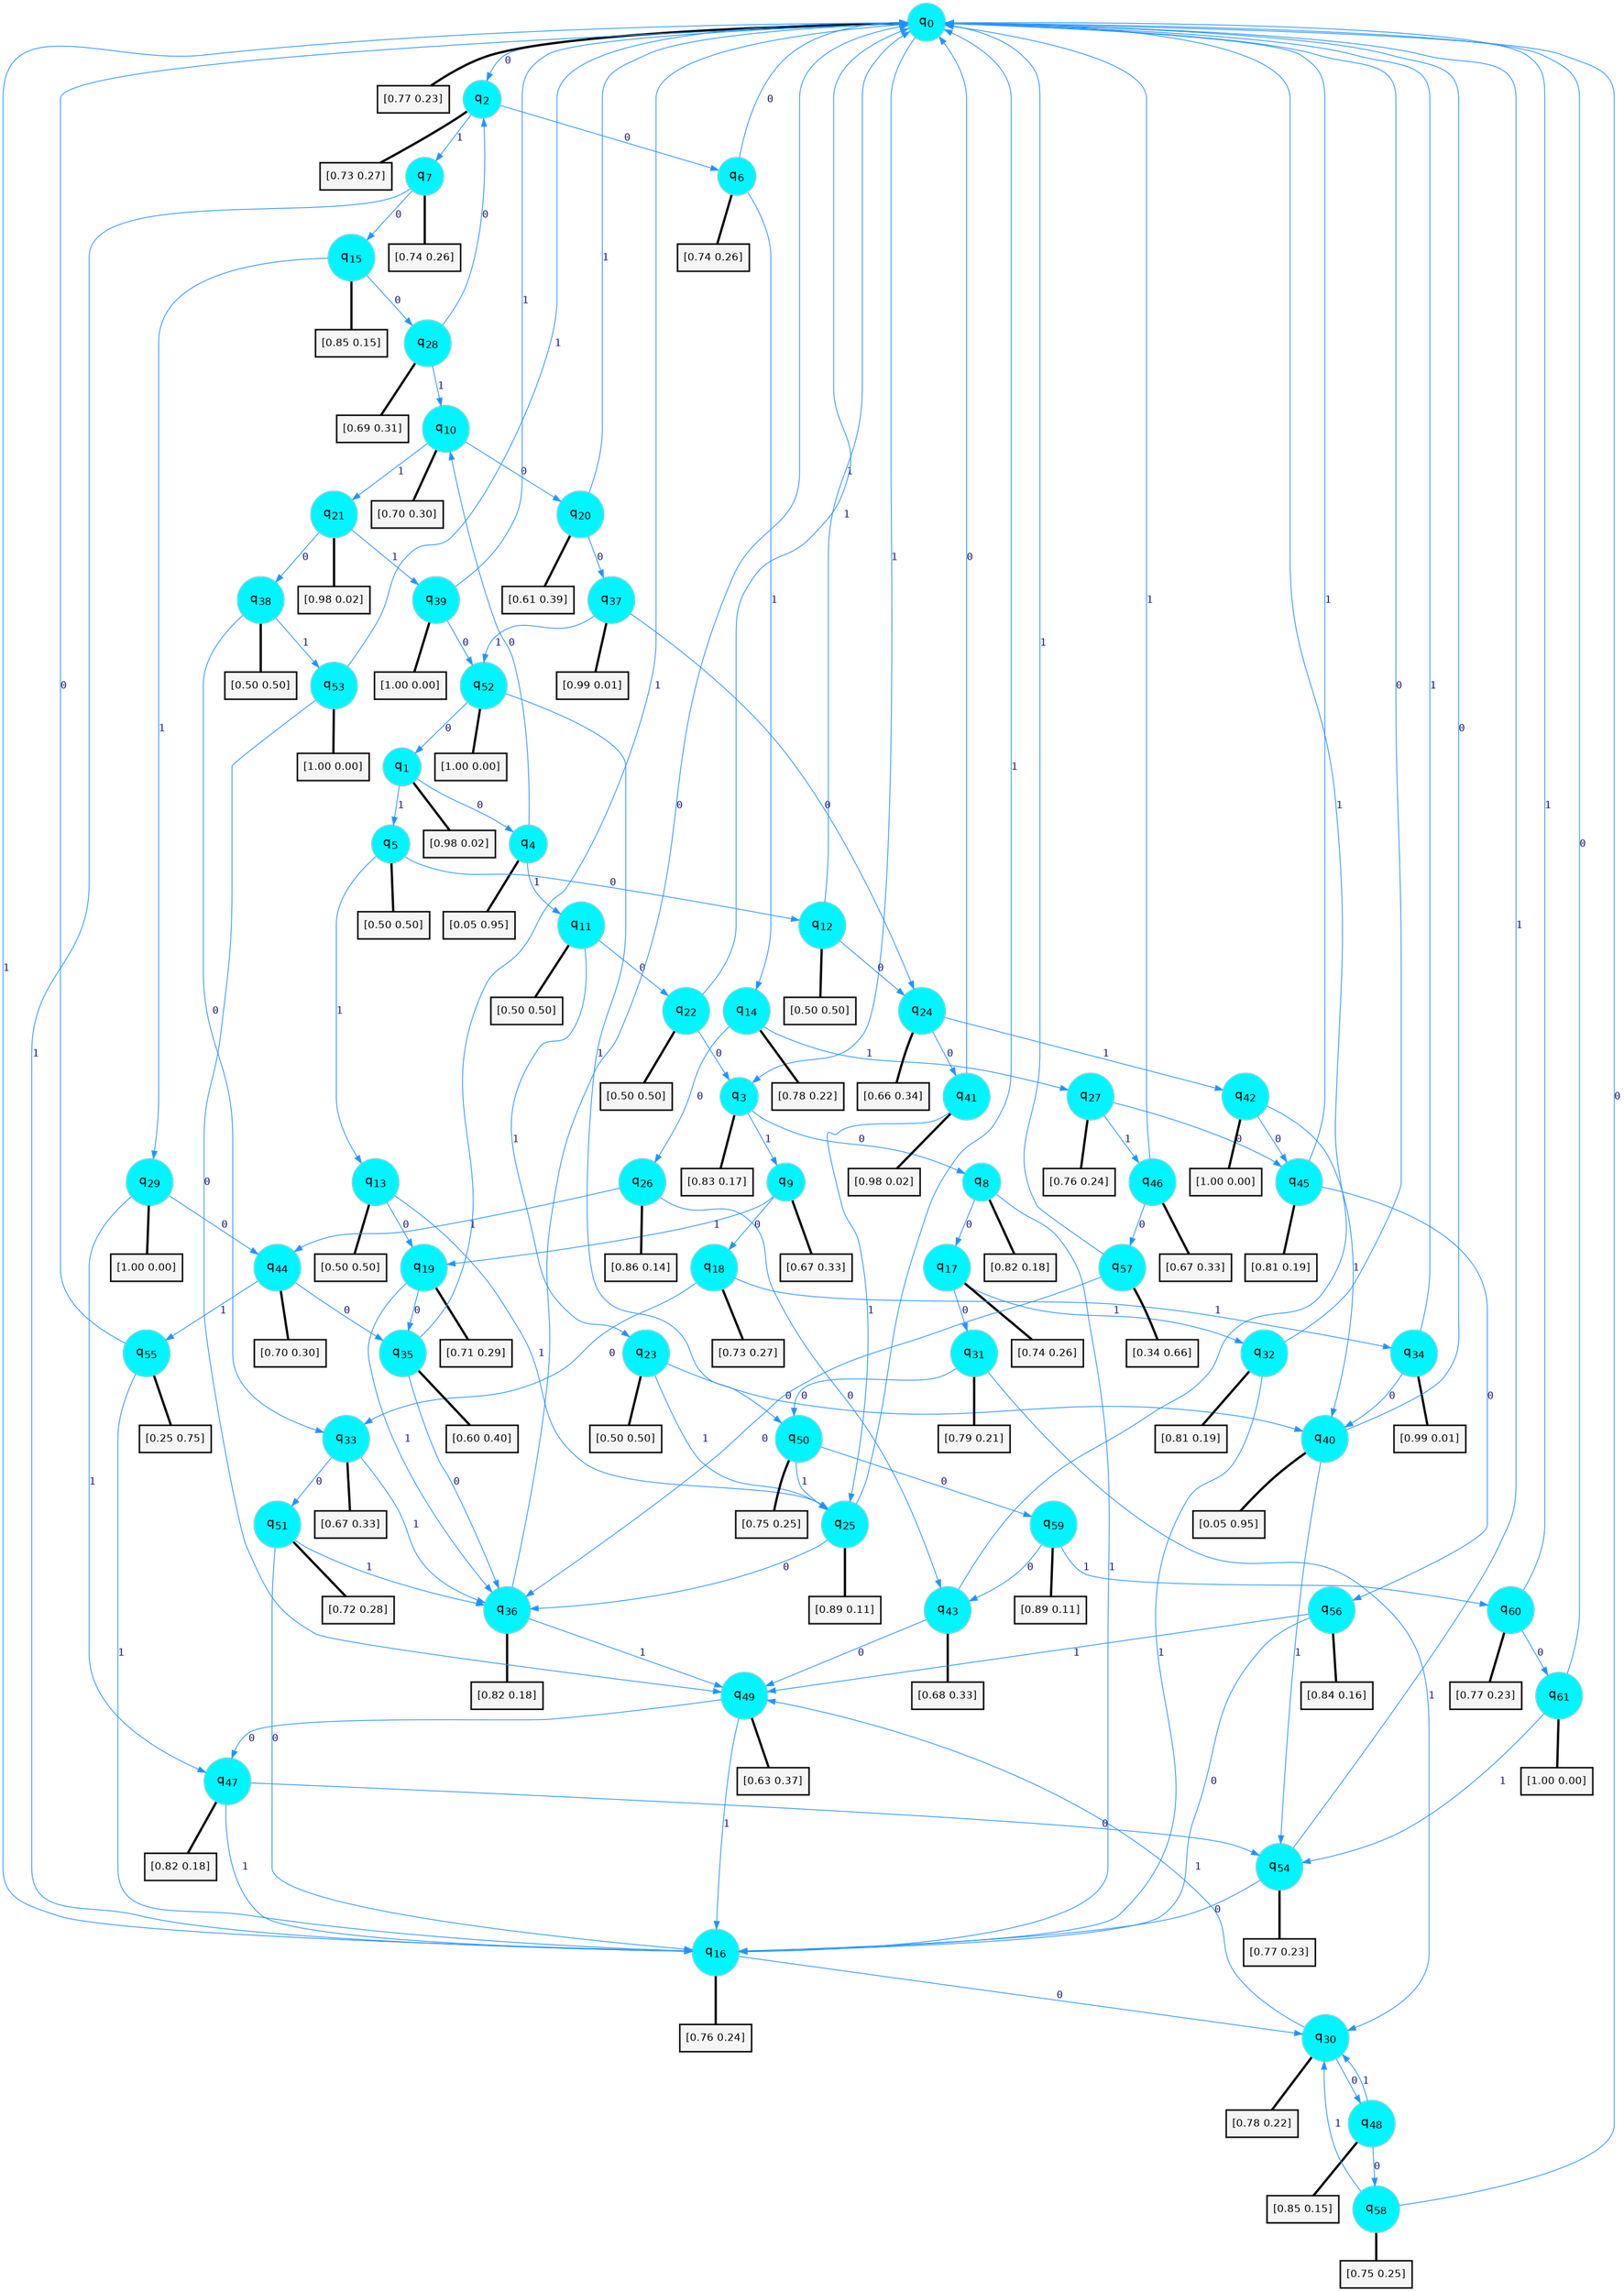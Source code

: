 digraph G {
graph [
bgcolor=transparent, dpi=300, rankdir=TD, size="40,25"];
node [
color=gray, fillcolor=turquoise1, fontcolor=black, fontname=Helvetica, fontsize=16, fontweight=bold, shape=circle, style=filled];
edge [
arrowsize=1, color=dodgerblue1, fontcolor=midnightblue, fontname=courier, fontweight=bold, penwidth=1, style=solid, weight=20];
0[label=<q<SUB>0</SUB>>];
1[label=<q<SUB>1</SUB>>];
2[label=<q<SUB>2</SUB>>];
3[label=<q<SUB>3</SUB>>];
4[label=<q<SUB>4</SUB>>];
5[label=<q<SUB>5</SUB>>];
6[label=<q<SUB>6</SUB>>];
7[label=<q<SUB>7</SUB>>];
8[label=<q<SUB>8</SUB>>];
9[label=<q<SUB>9</SUB>>];
10[label=<q<SUB>10</SUB>>];
11[label=<q<SUB>11</SUB>>];
12[label=<q<SUB>12</SUB>>];
13[label=<q<SUB>13</SUB>>];
14[label=<q<SUB>14</SUB>>];
15[label=<q<SUB>15</SUB>>];
16[label=<q<SUB>16</SUB>>];
17[label=<q<SUB>17</SUB>>];
18[label=<q<SUB>18</SUB>>];
19[label=<q<SUB>19</SUB>>];
20[label=<q<SUB>20</SUB>>];
21[label=<q<SUB>21</SUB>>];
22[label=<q<SUB>22</SUB>>];
23[label=<q<SUB>23</SUB>>];
24[label=<q<SUB>24</SUB>>];
25[label=<q<SUB>25</SUB>>];
26[label=<q<SUB>26</SUB>>];
27[label=<q<SUB>27</SUB>>];
28[label=<q<SUB>28</SUB>>];
29[label=<q<SUB>29</SUB>>];
30[label=<q<SUB>30</SUB>>];
31[label=<q<SUB>31</SUB>>];
32[label=<q<SUB>32</SUB>>];
33[label=<q<SUB>33</SUB>>];
34[label=<q<SUB>34</SUB>>];
35[label=<q<SUB>35</SUB>>];
36[label=<q<SUB>36</SUB>>];
37[label=<q<SUB>37</SUB>>];
38[label=<q<SUB>38</SUB>>];
39[label=<q<SUB>39</SUB>>];
40[label=<q<SUB>40</SUB>>];
41[label=<q<SUB>41</SUB>>];
42[label=<q<SUB>42</SUB>>];
43[label=<q<SUB>43</SUB>>];
44[label=<q<SUB>44</SUB>>];
45[label=<q<SUB>45</SUB>>];
46[label=<q<SUB>46</SUB>>];
47[label=<q<SUB>47</SUB>>];
48[label=<q<SUB>48</SUB>>];
49[label=<q<SUB>49</SUB>>];
50[label=<q<SUB>50</SUB>>];
51[label=<q<SUB>51</SUB>>];
52[label=<q<SUB>52</SUB>>];
53[label=<q<SUB>53</SUB>>];
54[label=<q<SUB>54</SUB>>];
55[label=<q<SUB>55</SUB>>];
56[label=<q<SUB>56</SUB>>];
57[label=<q<SUB>57</SUB>>];
58[label=<q<SUB>58</SUB>>];
59[label=<q<SUB>59</SUB>>];
60[label=<q<SUB>60</SUB>>];
61[label=<q<SUB>61</SUB>>];
62[label="[0.77 0.23]", shape=box,fontcolor=black, fontname=Helvetica, fontsize=14, penwidth=2, fillcolor=whitesmoke,color=black];
63[label="[0.98 0.02]", shape=box,fontcolor=black, fontname=Helvetica, fontsize=14, penwidth=2, fillcolor=whitesmoke,color=black];
64[label="[0.73 0.27]", shape=box,fontcolor=black, fontname=Helvetica, fontsize=14, penwidth=2, fillcolor=whitesmoke,color=black];
65[label="[0.83 0.17]", shape=box,fontcolor=black, fontname=Helvetica, fontsize=14, penwidth=2, fillcolor=whitesmoke,color=black];
66[label="[0.05 0.95]", shape=box,fontcolor=black, fontname=Helvetica, fontsize=14, penwidth=2, fillcolor=whitesmoke,color=black];
67[label="[0.50 0.50]", shape=box,fontcolor=black, fontname=Helvetica, fontsize=14, penwidth=2, fillcolor=whitesmoke,color=black];
68[label="[0.74 0.26]", shape=box,fontcolor=black, fontname=Helvetica, fontsize=14, penwidth=2, fillcolor=whitesmoke,color=black];
69[label="[0.74 0.26]", shape=box,fontcolor=black, fontname=Helvetica, fontsize=14, penwidth=2, fillcolor=whitesmoke,color=black];
70[label="[0.82 0.18]", shape=box,fontcolor=black, fontname=Helvetica, fontsize=14, penwidth=2, fillcolor=whitesmoke,color=black];
71[label="[0.67 0.33]", shape=box,fontcolor=black, fontname=Helvetica, fontsize=14, penwidth=2, fillcolor=whitesmoke,color=black];
72[label="[0.70 0.30]", shape=box,fontcolor=black, fontname=Helvetica, fontsize=14, penwidth=2, fillcolor=whitesmoke,color=black];
73[label="[0.50 0.50]", shape=box,fontcolor=black, fontname=Helvetica, fontsize=14, penwidth=2, fillcolor=whitesmoke,color=black];
74[label="[0.50 0.50]", shape=box,fontcolor=black, fontname=Helvetica, fontsize=14, penwidth=2, fillcolor=whitesmoke,color=black];
75[label="[0.50 0.50]", shape=box,fontcolor=black, fontname=Helvetica, fontsize=14, penwidth=2, fillcolor=whitesmoke,color=black];
76[label="[0.78 0.22]", shape=box,fontcolor=black, fontname=Helvetica, fontsize=14, penwidth=2, fillcolor=whitesmoke,color=black];
77[label="[0.85 0.15]", shape=box,fontcolor=black, fontname=Helvetica, fontsize=14, penwidth=2, fillcolor=whitesmoke,color=black];
78[label="[0.76 0.24]", shape=box,fontcolor=black, fontname=Helvetica, fontsize=14, penwidth=2, fillcolor=whitesmoke,color=black];
79[label="[0.74 0.26]", shape=box,fontcolor=black, fontname=Helvetica, fontsize=14, penwidth=2, fillcolor=whitesmoke,color=black];
80[label="[0.73 0.27]", shape=box,fontcolor=black, fontname=Helvetica, fontsize=14, penwidth=2, fillcolor=whitesmoke,color=black];
81[label="[0.71 0.29]", shape=box,fontcolor=black, fontname=Helvetica, fontsize=14, penwidth=2, fillcolor=whitesmoke,color=black];
82[label="[0.61 0.39]", shape=box,fontcolor=black, fontname=Helvetica, fontsize=14, penwidth=2, fillcolor=whitesmoke,color=black];
83[label="[0.98 0.02]", shape=box,fontcolor=black, fontname=Helvetica, fontsize=14, penwidth=2, fillcolor=whitesmoke,color=black];
84[label="[0.50 0.50]", shape=box,fontcolor=black, fontname=Helvetica, fontsize=14, penwidth=2, fillcolor=whitesmoke,color=black];
85[label="[0.50 0.50]", shape=box,fontcolor=black, fontname=Helvetica, fontsize=14, penwidth=2, fillcolor=whitesmoke,color=black];
86[label="[0.66 0.34]", shape=box,fontcolor=black, fontname=Helvetica, fontsize=14, penwidth=2, fillcolor=whitesmoke,color=black];
87[label="[0.89 0.11]", shape=box,fontcolor=black, fontname=Helvetica, fontsize=14, penwidth=2, fillcolor=whitesmoke,color=black];
88[label="[0.86 0.14]", shape=box,fontcolor=black, fontname=Helvetica, fontsize=14, penwidth=2, fillcolor=whitesmoke,color=black];
89[label="[0.76 0.24]", shape=box,fontcolor=black, fontname=Helvetica, fontsize=14, penwidth=2, fillcolor=whitesmoke,color=black];
90[label="[0.69 0.31]", shape=box,fontcolor=black, fontname=Helvetica, fontsize=14, penwidth=2, fillcolor=whitesmoke,color=black];
91[label="[1.00 0.00]", shape=box,fontcolor=black, fontname=Helvetica, fontsize=14, penwidth=2, fillcolor=whitesmoke,color=black];
92[label="[0.78 0.22]", shape=box,fontcolor=black, fontname=Helvetica, fontsize=14, penwidth=2, fillcolor=whitesmoke,color=black];
93[label="[0.79 0.21]", shape=box,fontcolor=black, fontname=Helvetica, fontsize=14, penwidth=2, fillcolor=whitesmoke,color=black];
94[label="[0.81 0.19]", shape=box,fontcolor=black, fontname=Helvetica, fontsize=14, penwidth=2, fillcolor=whitesmoke,color=black];
95[label="[0.67 0.33]", shape=box,fontcolor=black, fontname=Helvetica, fontsize=14, penwidth=2, fillcolor=whitesmoke,color=black];
96[label="[0.99 0.01]", shape=box,fontcolor=black, fontname=Helvetica, fontsize=14, penwidth=2, fillcolor=whitesmoke,color=black];
97[label="[0.60 0.40]", shape=box,fontcolor=black, fontname=Helvetica, fontsize=14, penwidth=2, fillcolor=whitesmoke,color=black];
98[label="[0.82 0.18]", shape=box,fontcolor=black, fontname=Helvetica, fontsize=14, penwidth=2, fillcolor=whitesmoke,color=black];
99[label="[0.99 0.01]", shape=box,fontcolor=black, fontname=Helvetica, fontsize=14, penwidth=2, fillcolor=whitesmoke,color=black];
100[label="[0.50 0.50]", shape=box,fontcolor=black, fontname=Helvetica, fontsize=14, penwidth=2, fillcolor=whitesmoke,color=black];
101[label="[1.00 0.00]", shape=box,fontcolor=black, fontname=Helvetica, fontsize=14, penwidth=2, fillcolor=whitesmoke,color=black];
102[label="[0.05 0.95]", shape=box,fontcolor=black, fontname=Helvetica, fontsize=14, penwidth=2, fillcolor=whitesmoke,color=black];
103[label="[0.98 0.02]", shape=box,fontcolor=black, fontname=Helvetica, fontsize=14, penwidth=2, fillcolor=whitesmoke,color=black];
104[label="[1.00 0.00]", shape=box,fontcolor=black, fontname=Helvetica, fontsize=14, penwidth=2, fillcolor=whitesmoke,color=black];
105[label="[0.68 0.33]", shape=box,fontcolor=black, fontname=Helvetica, fontsize=14, penwidth=2, fillcolor=whitesmoke,color=black];
106[label="[0.70 0.30]", shape=box,fontcolor=black, fontname=Helvetica, fontsize=14, penwidth=2, fillcolor=whitesmoke,color=black];
107[label="[0.81 0.19]", shape=box,fontcolor=black, fontname=Helvetica, fontsize=14, penwidth=2, fillcolor=whitesmoke,color=black];
108[label="[0.67 0.33]", shape=box,fontcolor=black, fontname=Helvetica, fontsize=14, penwidth=2, fillcolor=whitesmoke,color=black];
109[label="[0.82 0.18]", shape=box,fontcolor=black, fontname=Helvetica, fontsize=14, penwidth=2, fillcolor=whitesmoke,color=black];
110[label="[0.85 0.15]", shape=box,fontcolor=black, fontname=Helvetica, fontsize=14, penwidth=2, fillcolor=whitesmoke,color=black];
111[label="[0.63 0.37]", shape=box,fontcolor=black, fontname=Helvetica, fontsize=14, penwidth=2, fillcolor=whitesmoke,color=black];
112[label="[0.75 0.25]", shape=box,fontcolor=black, fontname=Helvetica, fontsize=14, penwidth=2, fillcolor=whitesmoke,color=black];
113[label="[0.72 0.28]", shape=box,fontcolor=black, fontname=Helvetica, fontsize=14, penwidth=2, fillcolor=whitesmoke,color=black];
114[label="[1.00 0.00]", shape=box,fontcolor=black, fontname=Helvetica, fontsize=14, penwidth=2, fillcolor=whitesmoke,color=black];
115[label="[1.00 0.00]", shape=box,fontcolor=black, fontname=Helvetica, fontsize=14, penwidth=2, fillcolor=whitesmoke,color=black];
116[label="[0.77 0.23]", shape=box,fontcolor=black, fontname=Helvetica, fontsize=14, penwidth=2, fillcolor=whitesmoke,color=black];
117[label="[0.25 0.75]", shape=box,fontcolor=black, fontname=Helvetica, fontsize=14, penwidth=2, fillcolor=whitesmoke,color=black];
118[label="[0.84 0.16]", shape=box,fontcolor=black, fontname=Helvetica, fontsize=14, penwidth=2, fillcolor=whitesmoke,color=black];
119[label="[0.34 0.66]", shape=box,fontcolor=black, fontname=Helvetica, fontsize=14, penwidth=2, fillcolor=whitesmoke,color=black];
120[label="[0.75 0.25]", shape=box,fontcolor=black, fontname=Helvetica, fontsize=14, penwidth=2, fillcolor=whitesmoke,color=black];
121[label="[0.89 0.11]", shape=box,fontcolor=black, fontname=Helvetica, fontsize=14, penwidth=2, fillcolor=whitesmoke,color=black];
122[label="[0.77 0.23]", shape=box,fontcolor=black, fontname=Helvetica, fontsize=14, penwidth=2, fillcolor=whitesmoke,color=black];
123[label="[1.00 0.00]", shape=box,fontcolor=black, fontname=Helvetica, fontsize=14, penwidth=2, fillcolor=whitesmoke,color=black];
0->2 [label=0];
0->3 [label=1];
0->62 [arrowhead=none, penwidth=3,color=black];
1->4 [label=0];
1->5 [label=1];
1->63 [arrowhead=none, penwidth=3,color=black];
2->6 [label=0];
2->7 [label=1];
2->64 [arrowhead=none, penwidth=3,color=black];
3->8 [label=0];
3->9 [label=1];
3->65 [arrowhead=none, penwidth=3,color=black];
4->10 [label=0];
4->11 [label=1];
4->66 [arrowhead=none, penwidth=3,color=black];
5->12 [label=0];
5->13 [label=1];
5->67 [arrowhead=none, penwidth=3,color=black];
6->0 [label=0];
6->14 [label=1];
6->68 [arrowhead=none, penwidth=3,color=black];
7->15 [label=0];
7->16 [label=1];
7->69 [arrowhead=none, penwidth=3,color=black];
8->17 [label=0];
8->16 [label=1];
8->70 [arrowhead=none, penwidth=3,color=black];
9->18 [label=0];
9->19 [label=1];
9->71 [arrowhead=none, penwidth=3,color=black];
10->20 [label=0];
10->21 [label=1];
10->72 [arrowhead=none, penwidth=3,color=black];
11->22 [label=0];
11->23 [label=1];
11->73 [arrowhead=none, penwidth=3,color=black];
12->24 [label=0];
12->0 [label=1];
12->74 [arrowhead=none, penwidth=3,color=black];
13->19 [label=0];
13->25 [label=1];
13->75 [arrowhead=none, penwidth=3,color=black];
14->26 [label=0];
14->27 [label=1];
14->76 [arrowhead=none, penwidth=3,color=black];
15->28 [label=0];
15->29 [label=1];
15->77 [arrowhead=none, penwidth=3,color=black];
16->30 [label=0];
16->0 [label=1];
16->78 [arrowhead=none, penwidth=3,color=black];
17->31 [label=0];
17->32 [label=1];
17->79 [arrowhead=none, penwidth=3,color=black];
18->33 [label=0];
18->34 [label=1];
18->80 [arrowhead=none, penwidth=3,color=black];
19->35 [label=0];
19->36 [label=1];
19->81 [arrowhead=none, penwidth=3,color=black];
20->37 [label=0];
20->0 [label=1];
20->82 [arrowhead=none, penwidth=3,color=black];
21->38 [label=0];
21->39 [label=1];
21->83 [arrowhead=none, penwidth=3,color=black];
22->3 [label=0];
22->0 [label=1];
22->84 [arrowhead=none, penwidth=3,color=black];
23->40 [label=0];
23->25 [label=1];
23->85 [arrowhead=none, penwidth=3,color=black];
24->41 [label=0];
24->42 [label=1];
24->86 [arrowhead=none, penwidth=3,color=black];
25->36 [label=0];
25->0 [label=1];
25->87 [arrowhead=none, penwidth=3,color=black];
26->43 [label=0];
26->44 [label=1];
26->88 [arrowhead=none, penwidth=3,color=black];
27->45 [label=0];
27->46 [label=1];
27->89 [arrowhead=none, penwidth=3,color=black];
28->2 [label=0];
28->10 [label=1];
28->90 [arrowhead=none, penwidth=3,color=black];
29->44 [label=0];
29->47 [label=1];
29->91 [arrowhead=none, penwidth=3,color=black];
30->48 [label=0];
30->49 [label=1];
30->92 [arrowhead=none, penwidth=3,color=black];
31->50 [label=0];
31->30 [label=1];
31->93 [arrowhead=none, penwidth=3,color=black];
32->0 [label=0];
32->16 [label=1];
32->94 [arrowhead=none, penwidth=3,color=black];
33->51 [label=0];
33->36 [label=1];
33->95 [arrowhead=none, penwidth=3,color=black];
34->40 [label=0];
34->0 [label=1];
34->96 [arrowhead=none, penwidth=3,color=black];
35->36 [label=0];
35->0 [label=1];
35->97 [arrowhead=none, penwidth=3,color=black];
36->0 [label=0];
36->49 [label=1];
36->98 [arrowhead=none, penwidth=3,color=black];
37->24 [label=0];
37->52 [label=1];
37->99 [arrowhead=none, penwidth=3,color=black];
38->33 [label=0];
38->53 [label=1];
38->100 [arrowhead=none, penwidth=3,color=black];
39->52 [label=0];
39->0 [label=1];
39->101 [arrowhead=none, penwidth=3,color=black];
40->0 [label=0];
40->54 [label=1];
40->102 [arrowhead=none, penwidth=3,color=black];
41->0 [label=0];
41->25 [label=1];
41->103 [arrowhead=none, penwidth=3,color=black];
42->45 [label=0];
42->40 [label=1];
42->104 [arrowhead=none, penwidth=3,color=black];
43->49 [label=0];
43->0 [label=1];
43->105 [arrowhead=none, penwidth=3,color=black];
44->35 [label=0];
44->55 [label=1];
44->106 [arrowhead=none, penwidth=3,color=black];
45->56 [label=0];
45->0 [label=1];
45->107 [arrowhead=none, penwidth=3,color=black];
46->57 [label=0];
46->0 [label=1];
46->108 [arrowhead=none, penwidth=3,color=black];
47->54 [label=0];
47->16 [label=1];
47->109 [arrowhead=none, penwidth=3,color=black];
48->58 [label=0];
48->30 [label=1];
48->110 [arrowhead=none, penwidth=3,color=black];
49->47 [label=0];
49->16 [label=1];
49->111 [arrowhead=none, penwidth=3,color=black];
50->59 [label=0];
50->25 [label=1];
50->112 [arrowhead=none, penwidth=3,color=black];
51->16 [label=0];
51->36 [label=1];
51->113 [arrowhead=none, penwidth=3,color=black];
52->1 [label=0];
52->50 [label=1];
52->114 [arrowhead=none, penwidth=3,color=black];
53->49 [label=0];
53->0 [label=1];
53->115 [arrowhead=none, penwidth=3,color=black];
54->16 [label=0];
54->0 [label=1];
54->116 [arrowhead=none, penwidth=3,color=black];
55->0 [label=0];
55->16 [label=1];
55->117 [arrowhead=none, penwidth=3,color=black];
56->16 [label=0];
56->49 [label=1];
56->118 [arrowhead=none, penwidth=3,color=black];
57->36 [label=0];
57->0 [label=1];
57->119 [arrowhead=none, penwidth=3,color=black];
58->0 [label=0];
58->30 [label=1];
58->120 [arrowhead=none, penwidth=3,color=black];
59->43 [label=0];
59->60 [label=1];
59->121 [arrowhead=none, penwidth=3,color=black];
60->61 [label=0];
60->0 [label=1];
60->122 [arrowhead=none, penwidth=3,color=black];
61->0 [label=0];
61->54 [label=1];
61->123 [arrowhead=none, penwidth=3,color=black];
}

